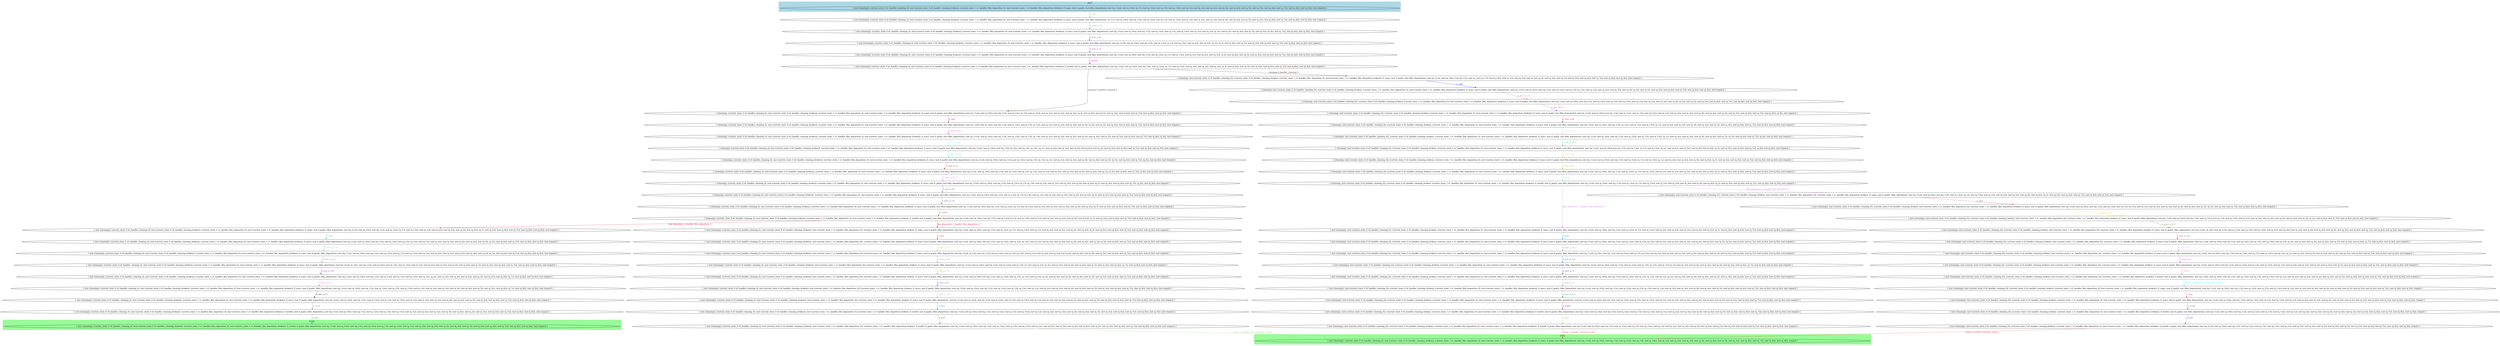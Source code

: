digraph G {
0 [label="{ (not (cleaning)), (current_state_0 s0_handler_cleaning_0), (not (current_state_0 s0_handler_cleaning_broken)), (current_state_1 s1_handler_film_deposition_0), (not (current_state_1 s1_handler_film_deposition_broken)), (f_copy), (not (f_goal)), (not (film_deposition)), (not ((q_11s))), (not (q_10s)), (q_11), (not (q_12s)), (not (q_13)), (not (q_13s)), (not (q_1s)), (not (q_2s)), (not (q_3s)), (not (q_4)), (not (q_4s)), (not (q_5)), (not (q_5s)), (not (q_6s)), (not (q_7s)), (not (q_8s)), (not (q_9s)), (not (repair)) }"];
1 [label="{ (not (cleaning)), (current_state_0 s0_handler_cleaning_0), (not (current_state_0 s0_handler_cleaning_broken)), (current_state_1 s1_handler_film_deposition_0), (not (current_state_1 s1_handler_film_deposition_broken)), (f_sync), (not (f_goal)), (not (film_deposition)), (q_11s), (not (q_10s)), (not ((q_11))), (not (q_12s)), (not (q_13)), (not (q_13s)), (not (q_1s)), (not (q_2s)), (not (q_3s)), (not (q_4)), (not (q_4s)), (not (q_5)), (not (q_5s)), (not (q_6s)), (not (q_7s)), (not (q_8s)), (not (q_9s)), (not (repair)) }"];
2 [label="{ (not (cleaning)), (current_state_0 s0_handler_cleaning_0), (not (current_state_0 s0_handler_cleaning_broken)), (current_state_1 s1_handler_film_deposition_0), (not (current_state_1 s1_handler_film_deposition_broken)), (f_sync), (not (f_goal)), (not (film_deposition)), (not ((q_11s))), (not (q_10s)), (not ((q_11))), (not (q_12s)), (not (q_13)), (not (q_13s)), (not (q_1s)), (not (q_2s)), (q_3s), (not (q_4)), (not (q_4s)), (not (q_5)), (not (q_5s)), (q_6s), (not (q_7s)), (not (q_8s)), (not (q_9s)), (not (repair)) }"];
3 [label="{ (not (cleaning)), (current_state_0 s0_handler_cleaning_0), (not (current_state_0 s0_handler_cleaning_broken)), (current_state_1 s1_handler_film_deposition_0), (not (current_state_1 s1_handler_film_deposition_broken)), (f_sync), (not (f_goal)), (not (film_deposition)), (not ((q_11s))), (not (q_10s)), (not ((q_11))), (not (q_12s)), (q_13), (not (q_13s)), (not (q_1s)), (not (q_2s)), (q_3s), (q_4), (not (q_4s)), (not (q_5)), (not (q_5s)), (not (q_6s)), (not (q_7s)), (not (q_8s)), (not (q_9s)), (not (repair)) }"];
4 [label="{ (not (cleaning)), (current_state_0 s0_handler_cleaning_0), (not (current_state_0 s0_handler_cleaning_broken)), (current_state_1 s1_handler_film_deposition_0), (not (current_state_1 s1_handler_film_deposition_broken)), (f_sync), (not (f_goal)), (not (film_deposition)), (not ((q_11s))), (not (q_10s)), (not ((q_11))), (not (q_12s)), (q_13), (not (q_13s)), (not (q_1s)), (not (q_2s)), (not (q_3s)), (q_4), (not (q_4s)), (not (q_5)), (not (q_5s)), (not (q_6s)), (not (q_7s)), (not (q_8s)), (not (q_9s)), (not (repair)) }"];
5 [label="{ (not (cleaning)), (current_state_0 s0_handler_cleaning_0), (not (current_state_0 s0_handler_cleaning_broken)), (current_state_1 s1_handler_film_deposition_0), (not (current_state_1 s1_handler_film_deposition_broken)), (f_world), (not (f_goal)), (not (film_deposition)), (not ((q_11s))), (not (q_10s)), (not ((q_11))), (not (q_12s)), (q_13), (not (q_13s)), (not (q_1s)), (not (q_2s)), (not (q_3s)), (q_4), (not (q_4s)), (not (q_5)), (not (q_5s)), (not (q_6s)), (not (q_7s)), (not (q_8s)), (not (q_9s)), (not (repair)) }"];
6 [label="{ (cleaning), (current_state_0 s0_handler_cleaning_0), (not (current_state_0 s0_handler_cleaning_broken)), (current_state_1 s1_handler_film_deposition_0), (not (current_state_1 s1_handler_film_deposition_broken)), (f_copy), (not (f_goal)), (not (film_deposition)), (not ((q_11s))), (not (q_10s)), (not ((q_11))), (not (q_12s)), (q_13), (not (q_13s)), (not (q_1s)), (not (q_2s)), (not (q_3s)), (q_4), (not (q_4s)), (not (q_5)), (not (q_5s)), (not (q_6s)), (not (q_7s)), (not (q_8s)), (not (q_9s)), (not (repair)) }"];
7 [label="{ (cleaning), (not (current_state_0 s0_handler_cleaning_0)), (current_state_0 s0_handler_cleaning_broken), (current_state_1 s1_handler_film_deposition_0), (not (current_state_1 s1_handler_film_deposition_broken)), (f_copy), (not (f_goal)), (not (film_deposition)), (not ((q_11s))), (not (q_10s)), (not ((q_11))), (not (q_12s)), (q_13), (not (q_13s)), (not (q_1s)), (not (q_2s)), (not (q_3s)), (q_4), (not (q_4s)), (not (q_5)), (not (q_5s)), (not (q_6s)), (not (q_7s)), (not (q_8s)), (not (q_9s)), (not (repair)) }"];
8 [label="{ (cleaning), (current_state_0 s0_handler_cleaning_0), (not (current_state_0 s0_handler_cleaning_broken)), (current_state_1 s1_handler_film_deposition_0), (not (current_state_1 s1_handler_film_deposition_broken)), (f_sync), (not (f_goal)), (not (film_deposition)), (not ((q_11s))), (not (q_10s)), (not ((q_11))), (not (q_12s)), (not (q_13)), (q_13s), (not (q_1s)), (not (q_2s)), (not (q_3s)), (not (q_4)), (q_4s), (not (q_5)), (not (q_5s)), (not (q_6s)), (not (q_7s)), (not (q_8s)), (not (q_9s)), (not (repair)) }"];
9 [label="{ (cleaning), (not (current_state_0 s0_handler_cleaning_0)), (current_state_0 s0_handler_cleaning_broken), (current_state_1 s1_handler_film_deposition_0), (not (current_state_1 s1_handler_film_deposition_broken)), (f_sync), (not (f_goal)), (not (film_deposition)), (not ((q_11s))), (not (q_10s)), (not ((q_11))), (not (q_12s)), (not (q_13)), (q_13s), (not (q_1s)), (not (q_2s)), (not (q_3s)), (not (q_4)), (q_4s), (not (q_5)), (not (q_5s)), (not (q_6s)), (not (q_7s)), (not (q_8s)), (not (q_9s)), (not (repair)) }"];
10 [label="{ (cleaning), (current_state_0 s0_handler_cleaning_0), (not (current_state_0 s0_handler_cleaning_broken)), (current_state_1 s1_handler_film_deposition_0), (not (current_state_1 s1_handler_film_deposition_broken)), (f_sync), (not (f_goal)), (not (film_deposition)), (not ((q_11s))), (not (q_10s)), (not ((q_11))), (not (q_12s)), (not (q_13)), (q_13s), (not (q_1s)), (not (q_2s)), (not (q_3s)), (not (q_4)), (not (q_4s)), (not (q_5)), (not (q_5s)), (not (q_6s)), (not (q_7s)), (not (q_8s)), (q_9s), (not (repair)) }"];
11 [label="{ (cleaning), (not (current_state_0 s0_handler_cleaning_0)), (current_state_0 s0_handler_cleaning_broken), (current_state_1 s1_handler_film_deposition_0), (not (current_state_1 s1_handler_film_deposition_broken)), (f_sync), (not (f_goal)), (not (film_deposition)), (not ((q_11s))), (not (q_10s)), (not ((q_11))), (not (q_12s)), (not (q_13)), (not (q_13s)), (not (q_1s)), (not (q_2s)), (not (q_3s)), (not (q_4)), (q_4s), (not (q_5)), (not (q_5s)), (not (q_6s)), (not (q_7s)), (not (q_8s)), (not (q_9s)), (not (repair)) }"];
12 [label="{ (cleaning), (current_state_0 s0_handler_cleaning_0), (not (current_state_0 s0_handler_cleaning_broken)), (current_state_1 s1_handler_film_deposition_0), (not (current_state_1 s1_handler_film_deposition_broken)), (f_sync), (not (f_goal)), (not (film_deposition)), (not ((q_11s))), (not (q_10s)), (not ((q_11))), (q_12s), (not (q_13)), (q_13s), (q_1s), (not (q_2s)), (not (q_3s)), (not (q_4)), (not (q_4s)), (not (q_5)), (not (q_5s)), (not (q_6s)), (not (q_7s)), (not (q_8s)), (not (q_9s)), (not (repair)) }"];
13 [label="{ (cleaning), (not (current_state_0 s0_handler_cleaning_0)), (current_state_0 s0_handler_cleaning_broken), (current_state_1 s1_handler_film_deposition_0), (not (current_state_1 s1_handler_film_deposition_broken)), (f_sync), (not (f_goal)), (not (film_deposition)), (not ((q_11s))), (not (q_10s)), (not ((q_11))), (not (q_12s)), (not (q_13)), (not (q_13s)), (not (q_1s)), (not (q_2s)), (not (q_3s)), (not (q_4)), (not (q_4s)), (not (q_5)), (not (q_5s)), (not (q_6s)), (not (q_7s)), (not (q_8s)), (q_9s), (not (repair)) }"];
14 [label="{ (cleaning), (current_state_0 s0_handler_cleaning_0), (not (current_state_0 s0_handler_cleaning_broken)), (current_state_1 s1_handler_film_deposition_0), (not (current_state_1 s1_handler_film_deposition_broken)), (f_sync), (not (f_goal)), (not (film_deposition)), (not ((q_11s))), (not (q_10s)), (not ((q_11))), (not (q_12s)), (not (q_13)), (q_13s), (q_1s), (not (q_2s)), (not (q_3s)), (not (q_4)), (not (q_4s)), (not (q_5)), (q_5s), (not (q_6s)), (not (q_7s)), (q_8s), (not (q_9s)), (not (repair)) }"];
15 [label="{ (cleaning), (not (current_state_0 s0_handler_cleaning_0)), (current_state_0 s0_handler_cleaning_broken), (current_state_1 s1_handler_film_deposition_0), (not (current_state_1 s1_handler_film_deposition_broken)), (f_sync), (not (f_goal)), (not (film_deposition)), (not ((q_11s))), (not (q_10s)), (not ((q_11))), (q_12s), (not (q_13)), (not (q_13s)), (q_1s), (not (q_2s)), (not (q_3s)), (not (q_4)), (not (q_4s)), (not (q_5)), (not (q_5s)), (not (q_6s)), (not (q_7s)), (not (q_8s)), (not (q_9s)), (not (repair)) }"];
16 [label="{ (cleaning), (current_state_0 s0_handler_cleaning_0), (not (current_state_0 s0_handler_cleaning_broken)), (current_state_1 s1_handler_film_deposition_0), (not (current_state_1 s1_handler_film_deposition_broken)), (f_sync), (not (f_goal)), (not (film_deposition)), (not ((q_11s))), (not (q_10s)), (not ((q_11))), (not (q_12s)), (not (q_13)), (q_13s), (not (q_1s)), (not (q_2s)), (not (q_3s)), (not (q_4)), (not (q_4s)), (not (q_5)), (q_5s), (not (q_6s)), (not (q_7s)), (q_8s), (not (q_9s)), (not (repair)) }"];
17 [label="{ (cleaning), (not (current_state_0 s0_handler_cleaning_0)), (current_state_0 s0_handler_cleaning_broken), (current_state_1 s1_handler_film_deposition_0), (not (current_state_1 s1_handler_film_deposition_broken)), (f_sync), (not (f_goal)), (not (film_deposition)), (not ((q_11s))), (not (q_10s)), (not ((q_11))), (not (q_12s)), (not (q_13)), (not (q_13s)), (q_1s), (not (q_2s)), (not (q_3s)), (not (q_4)), (not (q_4s)), (not (q_5)), (q_5s), (not (q_6s)), (not (q_7s)), (q_8s), (not (q_9s)), (not (repair)) }"];
18 [label="{ (cleaning), (current_state_0 s0_handler_cleaning_0), (not (current_state_0 s0_handler_cleaning_broken)), (current_state_1 s1_handler_film_deposition_0), (not (current_state_1 s1_handler_film_deposition_broken)), (f_sync), (not (f_goal)), (not (film_deposition)), (not ((q_11s))), (not (q_10s)), (not ((q_11))), (not (q_12s)), (q_13), (q_13s), (not (q_1s)), (not (q_2s)), (not (q_3s)), (not (q_4)), (not (q_4s)), (q_5), (not (q_5s)), (not (q_6s)), (not (q_7s)), (q_8s), (not (q_9s)), (not (repair)) }"];
19 [label="{ (cleaning), (not (current_state_0 s0_handler_cleaning_0)), (current_state_0 s0_handler_cleaning_broken), (current_state_1 s1_handler_film_deposition_0), (not (current_state_1 s1_handler_film_deposition_broken)), (f_sync), (not (f_goal)), (not (film_deposition)), (not ((q_11s))), (not (q_10s)), (not ((q_11))), (not (q_12s)), (q_13), (not (q_13s)), (q_1s), (not (q_2s)), (not (q_3s)), (not (q_4)), (not (q_4s)), (q_5), (not (q_5s)), (not (q_6s)), (not (q_7s)), (q_8s), (not (q_9s)), (not (repair)) }"];
20 [label="{ (cleaning), (current_state_0 s0_handler_cleaning_0), (not (current_state_0 s0_handler_cleaning_broken)), (current_state_1 s1_handler_film_deposition_0), (not (current_state_1 s1_handler_film_deposition_broken)), (f_sync), (not (f_goal)), (not (film_deposition)), (not ((q_11s))), (not (q_10s)), (not ((q_11))), (not (q_12s)), (q_13), (q_13s), (not (q_1s)), (not (q_2s)), (not (q_3s)), (not (q_4)), (not (q_4s)), (q_5), (not (q_5s)), (not (q_6s)), (not (q_7s)), (not (q_8s)), (not (q_9s)), (not (repair)) }"];
21 [label="{ (cleaning), (not (current_state_0 s0_handler_cleaning_0)), (current_state_0 s0_handler_cleaning_broken), (current_state_1 s1_handler_film_deposition_0), (not (current_state_1 s1_handler_film_deposition_broken)), (f_sync), (not (f_goal)), (not (film_deposition)), (not ((q_11s))), (not (q_10s)), (not ((q_11))), (not (q_12s)), (q_13), (not (q_13s)), (q_1s), (not (q_2s)), (not (q_3s)), (not (q_4)), (not (q_4s)), (q_5), (not (q_5s)), (not (q_6s)), (not (q_7s)), (not (q_8s)), (not (q_9s)), (not (repair)) }"];
22 [label="{ (cleaning), (current_state_0 s0_handler_cleaning_0), (not (current_state_0 s0_handler_cleaning_broken)), (current_state_1 s1_handler_film_deposition_0), (not (current_state_1 s1_handler_film_deposition_broken)), (f_sync), (not (f_goal)), (not (film_deposition)), (not ((q_11s))), (not (q_10s)), (not ((q_11))), (not (q_12s)), (q_13), (not (q_13s)), (not (q_1s)), (not (q_2s)), (not (q_3s)), (not (q_4)), (not (q_4s)), (q_5), (not (q_5s)), (not (q_6s)), (not (q_7s)), (not (q_8s)), (not (q_9s)), (not (repair)) }"];
23 [label="{ (cleaning), (not (current_state_0 s0_handler_cleaning_0)), (current_state_0 s0_handler_cleaning_broken), (current_state_1 s1_handler_film_deposition_0), (not (current_state_1 s1_handler_film_deposition_broken)), (f_sync), (not (f_goal)), (not (film_deposition)), (not ((q_11s))), (not (q_10s)), (not ((q_11))), (not (q_12s)), (q_13), (not (q_13s)), (not (q_1s)), (not (q_2s)), (not (q_3s)), (not (q_4)), (not (q_4s)), (q_5), (not (q_5s)), (not (q_6s)), (not (q_7s)), (not (q_8s)), (not (q_9s)), (not (repair)) }"];
24 [label="{ (cleaning), (current_state_0 s0_handler_cleaning_0), (not (current_state_0 s0_handler_cleaning_broken)), (current_state_1 s1_handler_film_deposition_0), (not (current_state_1 s1_handler_film_deposition_broken)), (f_world), (not (f_goal)), (not (film_deposition)), (not ((q_11s))), (not (q_10s)), (not ((q_11))), (not (q_12s)), (q_13), (not (q_13s)), (not (q_1s)), (not (q_2s)), (not (q_3s)), (not (q_4)), (not (q_4s)), (q_5), (not (q_5s)), (not (q_6s)), (not (q_7s)), (not (q_8s)), (not (q_9s)), (not (repair)) }"];
25 [label="{ (cleaning), (not (current_state_0 s0_handler_cleaning_0)), (current_state_0 s0_handler_cleaning_broken), (current_state_1 s1_handler_film_deposition_0), (not (current_state_1 s1_handler_film_deposition_broken)), (f_world), (not (f_goal)), (not (film_deposition)), (not ((q_11s))), (not (q_10s)), (not ((q_11))), (not (q_12s)), (q_13), (not (q_13s)), (not (q_1s)), (not (q_2s)), (not (q_3s)), (not (q_4)), (not (q_4s)), (q_5), (not (q_5s)), (not (q_6s)), (not (q_7s)), (not (q_8s)), (not (q_9s)), (not (repair)) }"];
26 [label="{ (not (cleaning)), (current_state_0 s0_handler_cleaning_0), (not (current_state_0 s0_handler_cleaning_broken)), (current_state_1 s1_handler_film_deposition_0), (not (current_state_1 s1_handler_film_deposition_broken)), (f_copy), (not (f_goal)), (film_deposition), (not ((q_11s))), (not (q_10s)), (not ((q_11))), (not (q_12s)), (q_13), (not (q_13s)), (not (q_1s)), (not (q_2s)), (not (q_3s)), (not (q_4)), (not (q_4s)), (q_5), (not (q_5s)), (not (q_6s)), (not (q_7s)), (not (q_8s)), (not (q_9s)), (not (repair)) }"];
27 [label="{ (not (cleaning)), (current_state_0 s0_handler_cleaning_0), (not (current_state_0 s0_handler_cleaning_broken)), (not (current_state_1 s1_handler_film_deposition_0)), (current_state_1 s1_handler_film_deposition_broken), (f_copy), (not (f_goal)), (film_deposition), (not ((q_11s))), (not (q_10s)), (not ((q_11))), (not (q_12s)), (q_13), (not (q_13s)), (not (q_1s)), (not (q_2s)), (not (q_3s)), (not (q_4)), (not (q_4s)), (q_5), (not (q_5s)), (not (q_6s)), (not (q_7s)), (not (q_8s)), (not (q_9s)), (not (repair)) }"];
28 [label="{ (not (cleaning)), (not (current_state_0 s0_handler_cleaning_0)), (current_state_0 s0_handler_cleaning_broken), (current_state_1 s1_handler_film_deposition_0), (not (current_state_1 s1_handler_film_deposition_broken)), (f_copy), (not (f_goal)), (film_deposition), (not ((q_11s))), (not (q_10s)), (not ((q_11))), (not (q_12s)), (q_13), (not (q_13s)), (not (q_1s)), (not (q_2s)), (not (q_3s)), (not (q_4)), (not (q_4s)), (q_5), (not (q_5s)), (not (q_6s)), (not (q_7s)), (not (q_8s)), (not (q_9s)), (not (repair)) }"];
29 [label="{ (not (cleaning)), (not (current_state_0 s0_handler_cleaning_0)), (current_state_0 s0_handler_cleaning_broken), (not (current_state_1 s1_handler_film_deposition_0)), (current_state_1 s1_handler_film_deposition_broken), (f_copy), (not (f_goal)), (film_deposition), (not ((q_11s))), (not (q_10s)), (not ((q_11))), (not (q_12s)), (q_13), (not (q_13s)), (not (q_1s)), (not (q_2s)), (not (q_3s)), (not (q_4)), (not (q_4s)), (q_5), (not (q_5s)), (not (q_6s)), (not (q_7s)), (not (q_8s)), (not (q_9s)), (not (repair)) }"];
30 [label="{ (not (cleaning)), (current_state_0 s0_handler_cleaning_0), (not (current_state_0 s0_handler_cleaning_broken)), (current_state_1 s1_handler_film_deposition_0), (not (current_state_1 s1_handler_film_deposition_broken)), (f_sync), (not (f_goal)), (film_deposition), (not ((q_11s))), (not (q_10s)), (not ((q_11))), (not (q_12s)), (not (q_13)), (q_13s), (not (q_1s)), (not (q_2s)), (not (q_3s)), (not (q_4)), (not (q_4s)), (not (q_5)), (q_5s), (not (q_6s)), (not (q_7s)), (not (q_8s)), (not (q_9s)), (not (repair)) }"];
31 [label="{ (not (cleaning)), (current_state_0 s0_handler_cleaning_0), (not (current_state_0 s0_handler_cleaning_broken)), (not (current_state_1 s1_handler_film_deposition_0)), (current_state_1 s1_handler_film_deposition_broken), (f_sync), (not (f_goal)), (film_deposition), (not ((q_11s))), (not (q_10s)), (not ((q_11))), (not (q_12s)), (not (q_13)), (q_13s), (not (q_1s)), (not (q_2s)), (not (q_3s)), (not (q_4)), (not (q_4s)), (not (q_5)), (q_5s), (not (q_6s)), (not (q_7s)), (not (q_8s)), (not (q_9s)), (not (repair)) }"];
32 [label="{ (not (cleaning)), (not (current_state_0 s0_handler_cleaning_0)), (current_state_0 s0_handler_cleaning_broken), (current_state_1 s1_handler_film_deposition_0), (not (current_state_1 s1_handler_film_deposition_broken)), (f_sync), (not (f_goal)), (film_deposition), (not ((q_11s))), (not (q_10s)), (not ((q_11))), (not (q_12s)), (not (q_13)), (q_13s), (not (q_1s)), (not (q_2s)), (not (q_3s)), (not (q_4)), (not (q_4s)), (not (q_5)), (q_5s), (not (q_6s)), (not (q_7s)), (not (q_8s)), (not (q_9s)), (not (repair)) }"];
33 [label="{ (not (cleaning)), (not (current_state_0 s0_handler_cleaning_0)), (current_state_0 s0_handler_cleaning_broken), (not (current_state_1 s1_handler_film_deposition_0)), (current_state_1 s1_handler_film_deposition_broken), (f_sync), (not (f_goal)), (film_deposition), (not ((q_11s))), (not (q_10s)), (not ((q_11))), (not (q_12s)), (not (q_13)), (q_13s), (not (q_1s)), (not (q_2s)), (not (q_3s)), (not (q_4)), (not (q_4s)), (not (q_5)), (q_5s), (not (q_6s)), (not (q_7s)), (not (q_8s)), (not (q_9s)), (not (repair)) }"];
34 [label="{ (not (cleaning)), (current_state_0 s0_handler_cleaning_0), (not (current_state_0 s0_handler_cleaning_broken)), (current_state_1 s1_handler_film_deposition_0), (not (current_state_1 s1_handler_film_deposition_broken)), (f_sync), (not (f_goal)), (film_deposition), (not ((q_11s))), (not (q_10s)), (not ((q_11))), (not (q_12s)), (not (q_13)), (not (q_13s)), (not (q_1s)), (not (q_2s)), (not (q_3s)), (not (q_4)), (not (q_4s)), (not (q_5)), (q_5s), (not (q_6s)), (not (q_7s)), (not (q_8s)), (not (q_9s)), (not (repair)) }"];
35 [label="{ (not (cleaning)), (current_state_0 s0_handler_cleaning_0), (not (current_state_0 s0_handler_cleaning_broken)), (not (current_state_1 s1_handler_film_deposition_0)), (current_state_1 s1_handler_film_deposition_broken), (f_sync), (not (f_goal)), (film_deposition), (not ((q_11s))), (q_10s), (not ((q_11))), (not (q_12s)), (not (q_13)), (q_13s), (not (q_1s)), (not (q_2s)), (not (q_3s)), (not (q_4)), (not (q_4s)), (not (q_5)), (not (q_5s)), (not (q_6s)), (not (q_7s)), (not (q_8s)), (not (q_9s)), (not (repair)) }"];
36 [label="{ (not (cleaning)), (not (current_state_0 s0_handler_cleaning_0)), (current_state_0 s0_handler_cleaning_broken), (current_state_1 s1_handler_film_deposition_0), (not (current_state_1 s1_handler_film_deposition_broken)), (f_sync), (not (f_goal)), (film_deposition), (not ((q_11s))), (q_10s), (not ((q_11))), (not (q_12s)), (not (q_13)), (q_13s), (not (q_1s)), (not (q_2s)), (not (q_3s)), (not (q_4)), (not (q_4s)), (not (q_5)), (not (q_5s)), (not (q_6s)), (not (q_7s)), (not (q_8s)), (not (q_9s)), (not (repair)) }"];
37 [label="{ (not (cleaning)), (not (current_state_0 s0_handler_cleaning_0)), (current_state_0 s0_handler_cleaning_broken), (not (current_state_1 s1_handler_film_deposition_0)), (current_state_1 s1_handler_film_deposition_broken), (f_sync), (not (f_goal)), (film_deposition), (not ((q_11s))), (not (q_10s)), (not ((q_11))), (not (q_12s)), (not (q_13)), (not (q_13s)), (not (q_1s)), (not (q_2s)), (not (q_3s)), (not (q_4)), (not (q_4s)), (not (q_5)), (q_5s), (not (q_6s)), (not (q_7s)), (not (q_8s)), (not (q_9s)), (not (repair)) }"];
38 [label="{ (not (cleaning)), (current_state_0 s0_handler_cleaning_0), (not (current_state_0 s0_handler_cleaning_broken)), (current_state_1 s1_handler_film_deposition_0), (not (current_state_1 s1_handler_film_deposition_broken)), (f_sync), (not (f_goal)), (film_deposition), (not ((q_11s))), (q_10s), (not ((q_11))), (not (q_12s)), (not (q_13)), (not (q_13s)), (not (q_1s)), (not (q_2s)), (not (q_3s)), (not (q_4)), (not (q_4s)), (not (q_5)), (not (q_5s)), (not (q_6s)), (not (q_7s)), (not (q_8s)), (not (q_9s)), (not (repair)) }"];
39 [label="{ (not (cleaning)), (current_state_0 s0_handler_cleaning_0), (not (current_state_0 s0_handler_cleaning_broken)), (not (current_state_1 s1_handler_film_deposition_0)), (current_state_1 s1_handler_film_deposition_broken), (f_sync), (not (f_goal)), (film_deposition), (not ((q_11s))), (not (q_10s)), (not ((q_11))), (not (q_12s)), (not (q_13)), (q_13s), (not (q_1s)), (q_2s), (not (q_3s)), (not (q_4)), (not (q_4s)), (not (q_5)), (not (q_5s)), (not (q_6s)), (q_7s), (not (q_8s)), (not (q_9s)), (not (repair)) }"];
40 [label="{ (not (cleaning)), (not (current_state_0 s0_handler_cleaning_0)), (current_state_0 s0_handler_cleaning_broken), (current_state_1 s1_handler_film_deposition_0), (not (current_state_1 s1_handler_film_deposition_broken)), (f_sync), (not (f_goal)), (film_deposition), (not ((q_11s))), (not (q_10s)), (not ((q_11))), (not (q_12s)), (not (q_13)), (q_13s), (not (q_1s)), (q_2s), (not (q_3s)), (not (q_4)), (not (q_4s)), (not (q_5)), (not (q_5s)), (not (q_6s)), (q_7s), (not (q_8s)), (not (q_9s)), (not (repair)) }"];
41 [label="{ (not (cleaning)), (not (current_state_0 s0_handler_cleaning_0)), (current_state_0 s0_handler_cleaning_broken), (not (current_state_1 s1_handler_film_deposition_0)), (current_state_1 s1_handler_film_deposition_broken), (f_sync), (not (f_goal)), (film_deposition), (not ((q_11s))), (q_10s), (not ((q_11))), (not (q_12s)), (not (q_13)), (not (q_13s)), (not (q_1s)), (not (q_2s)), (not (q_3s)), (not (q_4)), (not (q_4s)), (not (q_5)), (not (q_5s)), (not (q_6s)), (not (q_7s)), (not (q_8s)), (not (q_9s)), (not (repair)) }"];
42 [label="{ (not (cleaning)), (current_state_0 s0_handler_cleaning_0), (not (current_state_0 s0_handler_cleaning_broken)), (current_state_1 s1_handler_film_deposition_0), (not (current_state_1 s1_handler_film_deposition_broken)), (f_sync), (not (f_goal)), (film_deposition), (not ((q_11s))), (not (q_10s)), (not ((q_11))), (not (q_12s)), (not (q_13)), (not (q_13s)), (not (q_1s)), (q_2s), (not (q_3s)), (not (q_4)), (not (q_4s)), (not (q_5)), (not (q_5s)), (not (q_6s)), (q_7s), (not (q_8s)), (not (q_9s)), (not (repair)) }"];
43 [label="{ (not (cleaning)), (current_state_0 s0_handler_cleaning_0), (not (current_state_0 s0_handler_cleaning_broken)), (not (current_state_1 s1_handler_film_deposition_0)), (current_state_1 s1_handler_film_deposition_broken), (f_sync), (not (f_goal)), (film_deposition), (not ((q_11s))), (not (q_10s)), (not ((q_11))), (not (q_12s)), (not (q_13)), (q_13s), (not (q_1s)), (q_2s), (not (q_3s)), (not (q_4)), (not (q_4s)), (not (q_5)), (not (q_5s)), (not (q_6s)), (not (q_7s)), (not (q_8s)), (not (q_9s)), (not (repair)) }"];
44 [label="{ (not (cleaning)), (not (current_state_0 s0_handler_cleaning_0)), (current_state_0 s0_handler_cleaning_broken), (current_state_1 s1_handler_film_deposition_0), (not (current_state_1 s1_handler_film_deposition_broken)), (f_sync), (not (f_goal)), (film_deposition), (not ((q_11s))), (not (q_10s)), (not ((q_11))), (not (q_12s)), (not (q_13)), (q_13s), (not (q_1s)), (q_2s), (not (q_3s)), (not (q_4)), (not (q_4s)), (not (q_5)), (not (q_5s)), (not (q_6s)), (not (q_7s)), (not (q_8s)), (not (q_9s)), (not (repair)) }"];
45 [label="{ (not (cleaning)), (not (current_state_0 s0_handler_cleaning_0)), (current_state_0 s0_handler_cleaning_broken), (not (current_state_1 s1_handler_film_deposition_0)), (current_state_1 s1_handler_film_deposition_broken), (f_sync), (not (f_goal)), (film_deposition), (not ((q_11s))), (not (q_10s)), (not ((q_11))), (not (q_12s)), (not (q_13)), (not (q_13s)), (not (q_1s)), (q_2s), (not (q_3s)), (not (q_4)), (not (q_4s)), (not (q_5)), (not (q_5s)), (not (q_6s)), (q_7s), (not (q_8s)), (not (q_9s)), (not (repair)) }"];
46 [label="{ (not (cleaning)), (current_state_0 s0_handler_cleaning_0), (not (current_state_0 s0_handler_cleaning_broken)), (current_state_1 s1_handler_film_deposition_0), (not (current_state_1 s1_handler_film_deposition_broken)), (f_sync), (not (f_goal)), (film_deposition), (not ((q_11s))), (not (q_10s)), (not ((q_11))), (not (q_12s)), (not (q_13)), (not (q_13s)), (not (q_1s)), (not (q_2s)), (not (q_3s)), (not (q_4)), (not (q_4s)), (not (q_5)), (not (q_5s)), (not (q_6s)), (q_7s), (not (q_8s)), (not (q_9s)), (not (repair)) }"];
47 [label="{ (not (cleaning)), (current_state_0 s0_handler_cleaning_0), (not (current_state_0 s0_handler_cleaning_broken)), (not (current_state_1 s1_handler_film_deposition_0)), (current_state_1 s1_handler_film_deposition_broken), (f_sync), (not (f_goal)), (film_deposition), (not ((q_11s))), (not (q_10s)), (not ((q_11))), (not (q_12s)), (not (q_13)), (q_13s), (not (q_1s)), (not (q_2s)), (not (q_3s)), (not (q_4)), (not (q_4s)), (not (q_5)), (not (q_5s)), (not (q_6s)), (not (q_7s)), (not (q_8s)), (not (q_9s)), (not (repair)) }"];
48 [label="{ (not (cleaning)), (not (current_state_0 s0_handler_cleaning_0)), (current_state_0 s0_handler_cleaning_broken), (current_state_1 s1_handler_film_deposition_0), (not (current_state_1 s1_handler_film_deposition_broken)), (f_sync), (not (f_goal)), (film_deposition), (not ((q_11s))), (not (q_10s)), (not ((q_11))), (not (q_12s)), (not (q_13)), (q_13s), (not (q_1s)), (not (q_2s)), (not (q_3s)), (not (q_4)), (not (q_4s)), (not (q_5)), (not (q_5s)), (not (q_6s)), (not (q_7s)), (not (q_8s)), (not (q_9s)), (not (repair)) }"];
49 [label="{ (not (cleaning)), (not (current_state_0 s0_handler_cleaning_0)), (current_state_0 s0_handler_cleaning_broken), (not (current_state_1 s1_handler_film_deposition_0)), (current_state_1 s1_handler_film_deposition_broken), (f_sync), (not (f_goal)), (film_deposition), (not ((q_11s))), (not (q_10s)), (not ((q_11))), (not (q_12s)), (not (q_13)), (not (q_13s)), (not (q_1s)), (q_2s), (not (q_3s)), (not (q_4)), (not (q_4s)), (not (q_5)), (not (q_5s)), (not (q_6s)), (not (q_7s)), (not (q_8s)), (not (q_9s)), (not (repair)) }"];
50 [label="{ (not (cleaning)), (current_state_0 s0_handler_cleaning_0), (not (current_state_0 s0_handler_cleaning_broken)), (current_state_1 s1_handler_film_deposition_0), (not (current_state_1 s1_handler_film_deposition_broken)), (f_sync), (not (f_goal)), (film_deposition), (not ((q_11s))), (not (q_10s)), (not ((q_11))), (not (q_12s)), (not (q_13)), (not (q_13s)), (not (q_1s)), (not (q_2s)), (not (q_3s)), (not (q_4)), (not (q_4s)), (not (q_5)), (not (q_5s)), (not (q_6s)), (not (q_7s)), (not (q_8s)), (not (q_9s)), (not (repair)) }"];
51 [label="{ (not (cleaning)), (current_state_0 s0_handler_cleaning_0), (not (current_state_0 s0_handler_cleaning_broken)), (not (current_state_1 s1_handler_film_deposition_0)), (current_state_1 s1_handler_film_deposition_broken), (f_sync), (not (f_goal)), (film_deposition), (not ((q_11s))), (not (q_10s)), (not ((q_11))), (not (q_12s)), (not (q_13)), (not (q_13s)), (not (q_1s)), (not (q_2s)), (not (q_3s)), (not (q_4)), (not (q_4s)), (not (q_5)), (not (q_5s)), (not (q_6s)), (not (q_7s)), (not (q_8s)), (not (q_9s)), (not (repair)) }"];
52 [label="{ (not (cleaning)), (not (current_state_0 s0_handler_cleaning_0)), (current_state_0 s0_handler_cleaning_broken), (current_state_1 s1_handler_film_deposition_0), (not (current_state_1 s1_handler_film_deposition_broken)), (f_sync), (not (f_goal)), (film_deposition), (not ((q_11s))), (not (q_10s)), (not ((q_11))), (not (q_12s)), (not (q_13)), (not (q_13s)), (not (q_1s)), (not (q_2s)), (not (q_3s)), (not (q_4)), (not (q_4s)), (not (q_5)), (not (q_5s)), (not (q_6s)), (not (q_7s)), (not (q_8s)), (not (q_9s)), (not (repair)) }"];
53 [label="{ (not (cleaning)), (not (current_state_0 s0_handler_cleaning_0)), (current_state_0 s0_handler_cleaning_broken), (not (current_state_1 s1_handler_film_deposition_0)), (current_state_1 s1_handler_film_deposition_broken), (f_sync), (not (f_goal)), (film_deposition), (not ((q_11s))), (not (q_10s)), (not ((q_11))), (not (q_12s)), (not (q_13)), (not (q_13s)), (not (q_1s)), (not (q_2s)), (not (q_3s)), (not (q_4)), (not (q_4s)), (not (q_5)), (not (q_5s)), (not (q_6s)), (not (q_7s)), (not (q_8s)), (not (q_9s)), (not (repair)) }"];
54 [label="{ (not (cleaning)), (current_state_0 s0_handler_cleaning_0), (not (current_state_0 s0_handler_cleaning_broken)), (current_state_1 s1_handler_film_deposition_0), (not (current_state_1 s1_handler_film_deposition_broken)), (f_world), (not (f_goal)), (film_deposition), (not ((q_11s))), (not (q_10s)), (not ((q_11))), (not (q_12s)), (not (q_13)), (not (q_13s)), (not (q_1s)), (not (q_2s)), (not (q_3s)), (not (q_4)), (not (q_4s)), (not (q_5)), (not (q_5s)), (not (q_6s)), (not (q_7s)), (not (q_8s)), (not (q_9s)), (not (repair)) }"];
55 [label="{ (not (cleaning)), (current_state_0 s0_handler_cleaning_0), (not (current_state_0 s0_handler_cleaning_broken)), (not (current_state_1 s1_handler_film_deposition_0)), (current_state_1 s1_handler_film_deposition_broken), (f_world), (not (f_goal)), (film_deposition), (not ((q_11s))), (not (q_10s)), (not ((q_11))), (not (q_12s)), (not (q_13)), (not (q_13s)), (not (q_1s)), (not (q_2s)), (not (q_3s)), (not (q_4)), (not (q_4s)), (not (q_5)), (not (q_5s)), (not (q_6s)), (not (q_7s)), (not (q_8s)), (not (q_9s)), (not (repair)) }"];
56 [label="{ (not (cleaning)), (not (current_state_0 s0_handler_cleaning_0)), (current_state_0 s0_handler_cleaning_broken), (current_state_1 s1_handler_film_deposition_0), (not (current_state_1 s1_handler_film_deposition_broken)), (f_world), (not (f_goal)), (film_deposition), (not ((q_11s))), (not (q_10s)), (not ((q_11))), (not (q_12s)), (not (q_13)), (not (q_13s)), (not (q_1s)), (not (q_2s)), (not (q_3s)), (not (q_4)), (not (q_4s)), (not (q_5)), (not (q_5s)), (not (q_6s)), (not (q_7s)), (not (q_8s)), (not (q_9s)), (not (repair)) }"];
57 [label="{ (not (cleaning)), (not (current_state_0 s0_handler_cleaning_0)), (current_state_0 s0_handler_cleaning_broken), (not (current_state_1 s1_handler_film_deposition_0)), (current_state_1 s1_handler_film_deposition_broken), (f_world), (not (f_goal)), (film_deposition), (not ((q_11s))), (not (q_10s)), (not ((q_11))), (not (q_12s)), (not (q_13)), (not (q_13s)), (not (q_1s)), (not (q_2s)), (not (q_3s)), (not (q_4)), (not (q_4s)), (not (q_5)), (not (q_5s)), (not (q_6s)), (not (q_7s)), (not (q_8s)), (not (q_9s)), (not (repair)) }"];
58 [label="{ (not (cleaning)), (current_state_0 s0_handler_cleaning_0), (not (current_state_0 s0_handler_cleaning_broken)), (current_state_1 s1_handler_film_deposition_0), (not (current_state_1 s1_handler_film_deposition_broken)), (f_world), (f_goal), (film_deposition), (not ((q_11s))), (not (q_10s)), (not ((q_11))), (not (q_12s)), (not (q_13)), (not (q_13s)), (not (q_1s)), (not (q_2s)), (not (q_3s)), (not (q_4)), (not (q_4s)), (not (q_5)), (not (q_5s)), (not (q_6s)), (not (q_7s)), (not (q_8s)), (not (q_9s)), (not (repair)) }"];
59 [label="{ (not (cleaning)), (current_state_0 s0_handler_cleaning_0), (not (current_state_0 s0_handler_cleaning_broken)), (not (current_state_1 s1_handler_film_deposition_0)), (current_state_1 s1_handler_film_deposition_broken), (f_world), (f_goal), (film_deposition), (not ((q_11s))), (not (q_10s)), (not ((q_11))), (not (q_12s)), (not (q_13)), (not (q_13s)), (not (q_1s)), (not (q_2s)), (not (q_3s)), (not (q_4)), (not (q_4s)), (not (q_5)), (not (q_5s)), (not (q_6s)), (not (q_7s)), (not (q_8s)), (not (q_9s)), (not (repair)) }"];
60 [label="{ (not (cleaning)), (not (current_state_0 s0_handler_cleaning_0)), (current_state_0 s0_handler_cleaning_broken), (current_state_1 s1_handler_film_deposition_0), (not (current_state_1 s1_handler_film_deposition_broken)), (f_world), (f_goal), (film_deposition), (not ((q_11s))), (not (q_10s)), (not ((q_11))), (not (q_12s)), (not (q_13)), (not (q_13s)), (not (q_1s)), (not (q_2s)), (not (q_3s)), (not (q_4)), (not (q_4s)), (not (q_5)), (not (q_5s)), (not (q_6s)), (not (q_7s)), (not (q_8s)), (not (q_9s)), (not (repair)) }"];
61 [label="{ (not (cleaning)), (not (current_state_0 s0_handler_cleaning_0)), (current_state_0 s0_handler_cleaning_broken), (current_state_1 s1_handler_film_deposition_0), (not (current_state_1 s1_handler_film_deposition_broken)), (f_copy), (not (f_goal)), (not (film_deposition)), (not ((q_11s))), (not (q_10s)), (not ((q_11))), (not (q_12s)), (not (q_13)), (not (q_13s)), (not (q_1s)), (not (q_2s)), (not (q_3s)), (not (q_4)), (not (q_4s)), (not (q_5)), (not (q_5s)), (not (q_6s)), (not (q_7s)), (not (q_8s)), (not (q_9s)), (repair) }"];
62 [label="{ (not (cleaning)), (current_state_0 s0_handler_cleaning_0), (not (current_state_0 s0_handler_cleaning_broken)), (current_state_1 s1_handler_film_deposition_0), (not (current_state_1 s1_handler_film_deposition_broken)), (f_copy), (f_goal), (not (film_deposition)), (not ((q_11s))), (not (q_10s)), (not ((q_11))), (not (q_12s)), (not (q_13)), (not (q_13s)), (not (q_1s)), (not (q_2s)), (not (q_3s)), (not (q_4)), (not (q_4s)), (not (q_5)), (not (q_5s)), (not (q_6s)), (not (q_7s)), (not (q_8s)), (not (q_9s)), (repair) }"];
63 [label="{ (not (cleaning)), (not (current_state_0 s0_handler_cleaning_0)), (current_state_0 s0_handler_cleaning_broken), (current_state_1 s1_handler_film_deposition_0), (not (current_state_1 s1_handler_film_deposition_broken)), (f_sync), (not (f_goal)), (not (film_deposition)), (not ((q_11s))), (not (q_10s)), (not ((q_11))), (not (q_12s)), (not (q_13)), (not (q_13s)), (not (q_1s)), (not (q_2s)), (not (q_3s)), (not (q_4)), (not (q_4s)), (not (q_5)), (not (q_5s)), (not (q_6s)), (not (q_7s)), (not (q_8s)), (not (q_9s)), (repair) }"];
64 [label="{ (not (cleaning)), (not (current_state_0 s0_handler_cleaning_0)), (current_state_0 s0_handler_cleaning_broken), (current_state_1 s1_handler_film_deposition_0), (not (current_state_1 s1_handler_film_deposition_broken)), (f_world), (not (f_goal)), (not (film_deposition)), (not ((q_11s))), (not (q_10s)), (not ((q_11))), (not (q_12s)), (not (q_13)), (not (q_13s)), (not (q_1s)), (not (q_2s)), (not (q_3s)), (not (q_4)), (not (q_4s)), (not (q_5)), (not (q_5s)), (not (q_6s)), (not (q_7s)), (not (q_8s)), (not (q_9s)), (repair) }"];
65 [label="{ (not (cleaning)), (not (current_state_0 s0_handler_cleaning_0)), (current_state_0 s0_handler_cleaning_broken), (current_state_1 s1_handler_film_deposition_0), (not (current_state_1 s1_handler_film_deposition_broken)), (f_world), (f_goal), (not (film_deposition)), (not ((q_11s))), (not (q_10s)), (not ((q_11))), (not (q_12s)), (not (q_13)), (not (q_13s)), (not (q_1s)), (not (q_2s)), (not (q_3s)), (not (q_4)), (not (q_4s)), (not (q_5)), (not (q_5s)), (not (q_6s)), (not (q_7s)), (not (q_8s)), (not (q_9s)), (repair) }"];
0 -> 1 [label="o_copy", color="#77DE2A", fontcolor="#77DE2A"];
1 -> 2 [label="o_sync_q_11s", color="#539B75", fontcolor="#539B75"];
2 -> 3 [label="o_sync_q_6s", color="#6549B6", fontcolor="#6549B6"];
3 -> 4 [label="o_sync_q_3s", color="#BD1DB5", fontcolor="#BD1DB5"];
4 -> 5 [label="o_world", color="#C807B4", fontcolor="#C807B4"];
5 -> 6 [label="cleaning_0_handler_cleaning_0", color="#3E2A1A", fontcolor="#3E2A1A"];
5 -> 7 [label="cleaning_0_handler_cleaning_0", color="#3E2A1A", fontcolor="#3E2A1A"];
6 -> 8 [label="o_copy", color="#B4049E", fontcolor="#B4049E"];
7 -> 9 [label="o_copy", color="#0E13F7", fontcolor="#0E13F7"];
8 -> 10 [label="o_sync_q_4s_1", color="#E944D5", fontcolor="#E944D5"];
9 -> 11 [label="o_sync_q_13s", color="#BB60A4", fontcolor="#BB60A4"];
10 -> 12 [label="o_sync_q_9s", color="#7EEADA", fontcolor="#7EEADA"];
11 -> 13 [label="o_sync_q_4s_1", color="#904DC1", fontcolor="#904DC1"];
12 -> 14 [label="o_sync_q_12s", color="#43E8AA", fontcolor="#43E8AA"];
13 -> 15 [label="o_sync_q_9s", color="#B31355", fontcolor="#B31355"];
14 -> 16 [label="o_sync_q_1s", color="#AE2919", fontcolor="#AE2919"];
15 -> 17 [label="o_sync_q_12s", color="#BBDAC4", fontcolor="#BBDAC4"];
16 -> 18 [label="o_sync_q_5s_2", color="#E375E9", fontcolor="#E375E9"];
17 -> 19 [label="o_sync_q_5s_2", color="#56BE6B", fontcolor="#56BE6B"];
18 -> 20 [label="o_sync_q_8s", color="#466A53", fontcolor="#466A53"];
19 -> 21 [label="o_sync_q_8s", color="#DFC778", fontcolor="#DFC778"];
20 -> 22 [label="o_sync_q_13s", color="#634894", fontcolor="#634894"];
21 -> 23 [label="o_sync_q_1s", color="#AEB61E", fontcolor="#AEB61E"];
22 -> 24 [label="o_world", color="#8E5131", fontcolor="#8E5131"];
23 -> 25 [label="o_world", color="#76EEB2", fontcolor="#76EEB2"];
24 -> 26 [label="film_deposition_1_handler_film_deposition_0", color="#E50A28", fontcolor="#E50A28"];
24 -> 27 [label="film_deposition_1_handler_film_deposition_0", color="#E50A28", fontcolor="#E50A28"];
25 -> 28 [label="film_deposition_1_handler_film_deposition_0", color="#C37BD2", fontcolor="#C37BD2"];
25 -> 29 [label="film_deposition_1_handler_film_deposition_0", color="#C37BD2", fontcolor="#C37BD2"];
26 -> 30 [label="o_copy", color="#58B482", fontcolor="#58B482"];
27 -> 31 [label="o_copy", color="#A73C56", fontcolor="#A73C56"];
28 -> 32 [label="o_copy", color="#1193B8", fontcolor="#1193B8"];
29 -> 33 [label="o_copy", color="#BC3532", fontcolor="#BC3532"];
30 -> 34 [label="o_sync_q_13s", color="#56E092", fontcolor="#56E092"];
31 -> 35 [label="o_sync_q_5s_1", color="#ADD81B", fontcolor="#ADD81B"];
32 -> 36 [label="o_sync_q_5s_1", color="#8F7BB4", fontcolor="#8F7BB4"];
33 -> 37 [label="o_sync_q_13s", color="#E2CA19", fontcolor="#E2CA19"];
34 -> 38 [label="o_sync_q_5s_1", color="#728859", fontcolor="#728859"];
35 -> 39 [label="o_sync_q_10s", color="#A88790", fontcolor="#A88790"];
36 -> 40 [label="o_sync_q_10s", color="#236EEA", fontcolor="#236EEA"];
37 -> 41 [label="o_sync_q_5s_1", color="#637832", fontcolor="#637832"];
38 -> 42 [label="o_sync_q_10s", color="#931BC6", fontcolor="#931BC6"];
39 -> 43 [label="o_sync_q_7s", color="#6EC935", fontcolor="#6EC935"];
40 -> 44 [label="o_sync_q_7s", color="#6A24B3", fontcolor="#6A24B3"];
41 -> 45 [label="o_sync_q_10s", color="#D52265", fontcolor="#D52265"];
42 -> 46 [label="o_sync_q_2s", color="#E16BDD", fontcolor="#E16BDD"];
43 -> 47 [label="o_sync_q_2s", color="#4762C5", fontcolor="#4762C5"];
44 -> 48 [label="o_sync_q_2s", color="#9D7CC8", fontcolor="#9D7CC8"];
45 -> 49 [label="o_sync_q_7s", color="#DA8EEE", fontcolor="#DA8EEE"];
46 -> 50 [label="o_sync_q_7s", color="#3F1734", fontcolor="#3F1734"];
47 -> 51 [label="o_sync_q_13s", color="#AFA5C8", fontcolor="#AFA5C8"];
48 -> 52 [label="o_sync_q_13s", color="#1E8E3C", fontcolor="#1E8E3C"];
49 -> 53 [label="o_sync_q_2s", color="#ED3ABD", fontcolor="#ED3ABD"];
50 -> 54 [label="o_world", color="#9A7D83", fontcolor="#9A7D83"];
51 -> 55 [label="o_world", color="#189DD2", fontcolor="#189DD2"];
52 -> 56 [label="o_world", color="#8B1E64", fontcolor="#8B1E64"];
53 -> 57 [label="o_world", color="#F86EEE", fontcolor="#F86EEE"];
54 -> 58 [label="o_goal", color="#12A886", fontcolor="#12A886"];
55 -> 59 [label="o_goal", color="#587519", fontcolor="#587519"];
56 -> 60 [label="o_goal", color="#6FDD4B", fontcolor="#6FDD4B"];
57 -> 61 [label="repair_1_handler_film_deposition_broken", color="#42ECEC", fontcolor="#42ECEC"];
59 -> 62 [label="repair_1_handler_film_deposition_broken", color="#84D975", fontcolor="#84D975"];
60 -> 62 [label="repair_0_handler_cleaning_broken", color="#ED3741", fontcolor="#ED3741"];
61 -> 63 [label="o_copy", color="#ED4494", fontcolor="#ED4494"];
63 -> 64 [label="o_world", color="#586A78", fontcolor="#586A78"];
64 -> 65 [label="o_goal", color="#394DC2", fontcolor="#394DC2"];
65 -> 62 [label="repair_0_handler_cleaning_broken", color="#EC3929", fontcolor="#EC3929"];
subgraph cluster_goal_58 {
style=filled;
color=palegreen;
58;
label="GOAL";
}
subgraph cluster_goal_62 {
style=filled;
color=palegreen;
62;
label="GOAL";
}
subgraph cluster_init {
style=filled;
color=lightblue;
0;
label="INIT";
}
}
